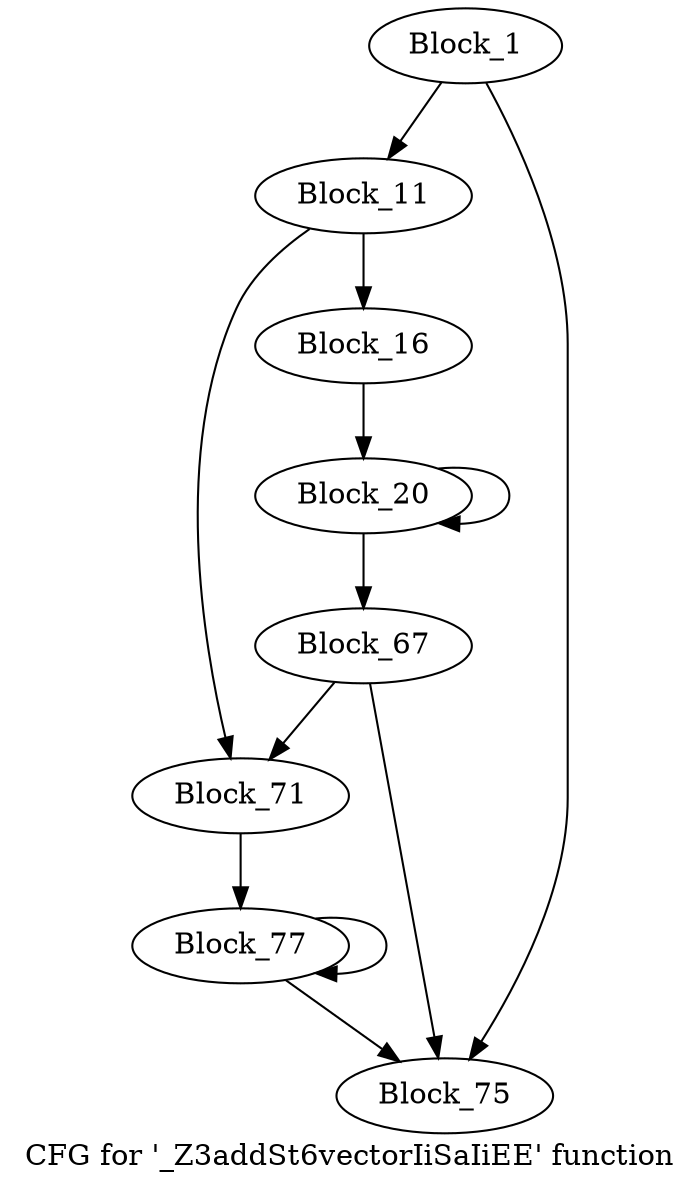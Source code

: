 digraph "CFG for '_Z3addSt6vectorIiSaIiEE' function" {
	label="CFG for '_Z3addSt6vectorIiSaIiEE' function";

	block_1 [label="Block_1"];
	block_1:s0 -> block_11;
	block_1:s1 -> block_75;
	block_11 [label="Block_11"];
	block_11:s0 -> block_71;
	block_11:s1 -> block_16;
	block_16 [label="Block_16"];
	block_16 -> block_20;
	block_20 [label="Block_20"];
	block_20:s0 -> block_67;
	block_20:s1 -> block_20;
	block_67 [label="Block_67"];
	block_67:s0 -> block_75;
	block_67:s1 -> block_71;
	block_71 [label="Block_71"];
	block_71 -> block_77;
	block_75 [label="Block_75"];
	block_77 [label="Block_77"];
	block_77:s0 -> block_75;
	block_77:s1 -> block_77;
}
